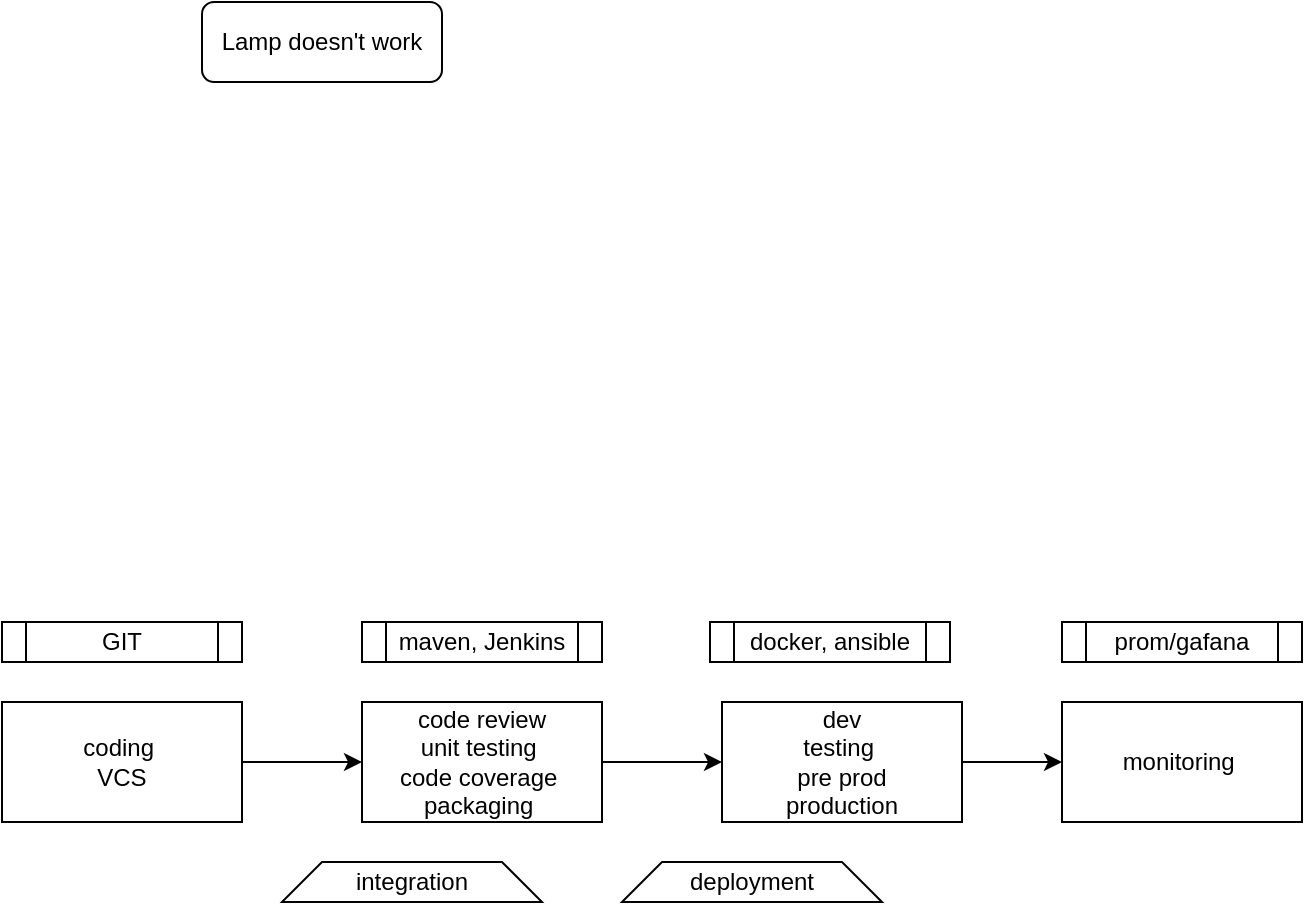 <mxfile version="20.6.2" type="github">
  <diagram id="C5RBs43oDa-KdzZeNtuy" name="Page-1">
    <mxGraphModel dx="868" dy="460" grid="1" gridSize="10" guides="1" tooltips="1" connect="1" arrows="1" fold="1" page="1" pageScale="1" pageWidth="827" pageHeight="1169" math="0" shadow="0">
      <root>
        <mxCell id="WIyWlLk6GJQsqaUBKTNV-0" />
        <mxCell id="WIyWlLk6GJQsqaUBKTNV-1" parent="WIyWlLk6GJQsqaUBKTNV-0" />
        <mxCell id="WIyWlLk6GJQsqaUBKTNV-3" value="Lamp doesn&#39;t work" style="rounded=1;whiteSpace=wrap;html=1;fontSize=12;glass=0;strokeWidth=1;shadow=0;" parent="WIyWlLk6GJQsqaUBKTNV-1" vertex="1">
          <mxGeometry x="160" y="80" width="120" height="40" as="geometry" />
        </mxCell>
        <mxCell id="DWFQ8LwmJbGI9cYOrWI1-11" style="edgeStyle=orthogonalEdgeStyle;rounded=0;orthogonalLoop=1;jettySize=auto;html=1;exitX=1;exitY=0.5;exitDx=0;exitDy=0;entryX=0;entryY=0.5;entryDx=0;entryDy=0;" edge="1" parent="WIyWlLk6GJQsqaUBKTNV-1" source="DWFQ8LwmJbGI9cYOrWI1-0" target="DWFQ8LwmJbGI9cYOrWI1-1">
          <mxGeometry relative="1" as="geometry" />
        </mxCell>
        <mxCell id="DWFQ8LwmJbGI9cYOrWI1-0" value="coding&amp;nbsp;&lt;br&gt;VCS" style="rounded=0;whiteSpace=wrap;html=1;" vertex="1" parent="WIyWlLk6GJQsqaUBKTNV-1">
          <mxGeometry x="60" y="430" width="120" height="60" as="geometry" />
        </mxCell>
        <mxCell id="DWFQ8LwmJbGI9cYOrWI1-13" style="edgeStyle=orthogonalEdgeStyle;rounded=0;orthogonalLoop=1;jettySize=auto;html=1;exitX=1;exitY=0.5;exitDx=0;exitDy=0;entryX=0;entryY=0.5;entryDx=0;entryDy=0;" edge="1" parent="WIyWlLk6GJQsqaUBKTNV-1" source="DWFQ8LwmJbGI9cYOrWI1-1" target="DWFQ8LwmJbGI9cYOrWI1-2">
          <mxGeometry relative="1" as="geometry" />
        </mxCell>
        <mxCell id="DWFQ8LwmJbGI9cYOrWI1-1" value="code review&lt;br&gt;unit testing&amp;nbsp;&lt;br&gt;code coverage&amp;nbsp;&lt;br&gt;packaging&amp;nbsp;" style="rounded=0;whiteSpace=wrap;html=1;" vertex="1" parent="WIyWlLk6GJQsqaUBKTNV-1">
          <mxGeometry x="240" y="430" width="120" height="60" as="geometry" />
        </mxCell>
        <mxCell id="DWFQ8LwmJbGI9cYOrWI1-16" style="edgeStyle=orthogonalEdgeStyle;rounded=0;orthogonalLoop=1;jettySize=auto;html=1;exitX=1;exitY=0.5;exitDx=0;exitDy=0;entryX=0;entryY=0.5;entryDx=0;entryDy=0;" edge="1" parent="WIyWlLk6GJQsqaUBKTNV-1" source="DWFQ8LwmJbGI9cYOrWI1-2" target="DWFQ8LwmJbGI9cYOrWI1-3">
          <mxGeometry relative="1" as="geometry" />
        </mxCell>
        <mxCell id="DWFQ8LwmJbGI9cYOrWI1-2" value="dev&lt;br&gt;testing&amp;nbsp;&lt;br&gt;pre prod&lt;br&gt;production" style="rounded=0;whiteSpace=wrap;html=1;" vertex="1" parent="WIyWlLk6GJQsqaUBKTNV-1">
          <mxGeometry x="420" y="430" width="120" height="60" as="geometry" />
        </mxCell>
        <mxCell id="DWFQ8LwmJbGI9cYOrWI1-3" value="monitoring&amp;nbsp;" style="rounded=0;whiteSpace=wrap;html=1;" vertex="1" parent="WIyWlLk6GJQsqaUBKTNV-1">
          <mxGeometry x="590" y="430" width="120" height="60" as="geometry" />
        </mxCell>
        <mxCell id="DWFQ8LwmJbGI9cYOrWI1-4" value="GIT" style="shape=process;whiteSpace=wrap;html=1;backgroundOutline=1;" vertex="1" parent="WIyWlLk6GJQsqaUBKTNV-1">
          <mxGeometry x="60" y="390" width="120" height="20" as="geometry" />
        </mxCell>
        <mxCell id="DWFQ8LwmJbGI9cYOrWI1-5" value="maven, Jenkins" style="shape=process;whiteSpace=wrap;html=1;backgroundOutline=1;" vertex="1" parent="WIyWlLk6GJQsqaUBKTNV-1">
          <mxGeometry x="240" y="390" width="120" height="20" as="geometry" />
        </mxCell>
        <mxCell id="DWFQ8LwmJbGI9cYOrWI1-6" value="docker, ansible" style="shape=process;whiteSpace=wrap;html=1;backgroundOutline=1;" vertex="1" parent="WIyWlLk6GJQsqaUBKTNV-1">
          <mxGeometry x="414" y="390" width="120" height="20" as="geometry" />
        </mxCell>
        <mxCell id="DWFQ8LwmJbGI9cYOrWI1-7" value="prom/gafana" style="shape=process;whiteSpace=wrap;html=1;backgroundOutline=1;" vertex="1" parent="WIyWlLk6GJQsqaUBKTNV-1">
          <mxGeometry x="590" y="390" width="120" height="20" as="geometry" />
        </mxCell>
        <mxCell id="DWFQ8LwmJbGI9cYOrWI1-8" value="integration" style="shape=trapezoid;perimeter=trapezoidPerimeter;whiteSpace=wrap;html=1;fixedSize=1;" vertex="1" parent="WIyWlLk6GJQsqaUBKTNV-1">
          <mxGeometry x="200" y="510" width="130" height="20" as="geometry" />
        </mxCell>
        <mxCell id="DWFQ8LwmJbGI9cYOrWI1-9" value="deployment" style="shape=trapezoid;perimeter=trapezoidPerimeter;whiteSpace=wrap;html=1;fixedSize=1;" vertex="1" parent="WIyWlLk6GJQsqaUBKTNV-1">
          <mxGeometry x="370" y="510" width="130" height="20" as="geometry" />
        </mxCell>
      </root>
    </mxGraphModel>
  </diagram>
</mxfile>
